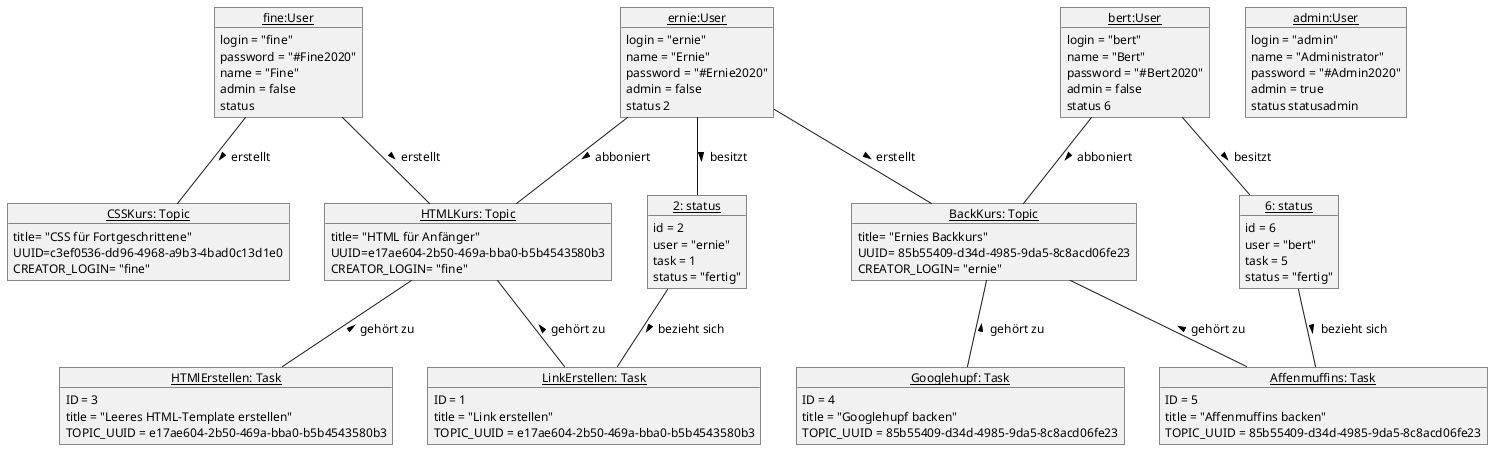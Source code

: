 @startuml

' Layout
skinparam classAttributeIconSize 0
skinparam monochrome true
skinparam shadowing false
skinparam DefaultFontName arial
skinparam DefaultFontSize 12
skinparam ClassFontStyle bold

'User
object "<u>fine:User</u>" as fine{
    login = "fine"
    password = "#Fine2020"
    name = "Fine"
    admin = false
    status
}
object "<u>ernie:User</u>" as ernie{
    login = "ernie"
    name = "Ernie"
    password = "#Ernie2020"
    admin = false
    status 2
}
object "<u>bert:User</u>" as bert{
    login = "bert"
    name = "Bert"
    password = "#Bert2020"
    admin = false
    status 6
}
object "<u>admin:User</u>" as admin{
    login = "admin"
    name = "Administrator"
    password = "#Admin2020"
    admin = true
    status statusadmin
}

'Topics
object "<u>HTMLKurs: Topic</u>" as HTMLKurs{
    title= "HTML für Anfänger"
    UUID=e17ae604-2b50-469a-bba0-b5b4543580b3
    CREATOR_LOGIN= "fine"

}
object "<u>CSSKurs: Topic</u>" as CSSKurs{
    title= "CSS für Fortgeschrittene"
    UUID=c3ef0536-dd96-4968-a9b3-4bad0c13d1e0
    CREATOR_LOGIN= "fine"
}
object "<u>BackKurs: Topic</u>" as BackKurs{
    title= "Ernies Backkurs"
    UUID= 85b55409-d34d-4985-9da5-8c8acd06fe23
    CREATOR_LOGIN= "ernie"
}

'Tasks
object "<u>LinkErstellen: Task</u>" as LinkErstellen {
    ID = 1
    title = "Link erstellen"
    TOPIC_UUID = e17ae604-2b50-469a-bba0-b5b4543580b3
}
object "<u>HTMlErstellen: Task</u>" as HTMlErstellen {
    ID = 3
    title = "Leeres HTML-Template erstellen"
    TOPIC_UUID = e17ae604-2b50-469a-bba0-b5b4543580b3
}
object "<u>Googlehupf: Task</u>" as Googlehupf {
    ID = 4
    title = "Googlehupf backen"
    TOPIC_UUID = 85b55409-d34d-4985-9da5-8c8acd06fe23
}
object "<u>Affenmuffins: Task</u>" as Affenmuffins {
    ID = 5
    title = "Affenmuffins backen"
    TOPIC_UUID = 85b55409-d34d-4985-9da5-8c8acd06fe23
}

'status
object "<u>2: status</u>" as 2{
	id = 2
	user = "ernie"
	task = 1
	status = "fertig"
}

object "<u>6: status</u>" as 6{
	id = 6
	user = "bert"
	task = 5
	status = "fertig"
}

'Assoziationen
fine -- HTMLKurs :> erstellt
fine -- CSSKurs :> erstellt
ernie -- BackKurs :> erstellt

ernie -- 2 :> besitzt
bert -- 6 :> besitzt

ernie -- HTMLKurs :> abboniert
bert -- BackKurs :> abboniert

HTMLKurs -- LinkErstellen :< gehört zu
HTMLKurs -- HTMlErstellen :< gehört zu

6 -- Affenmuffins :> bezieht sich
2 -- LinkErstellen :> bezieht sich

BackKurs -- Googlehupf :< gehört zu
BackKurs -- Affenmuffins :< gehört zu


@enduml